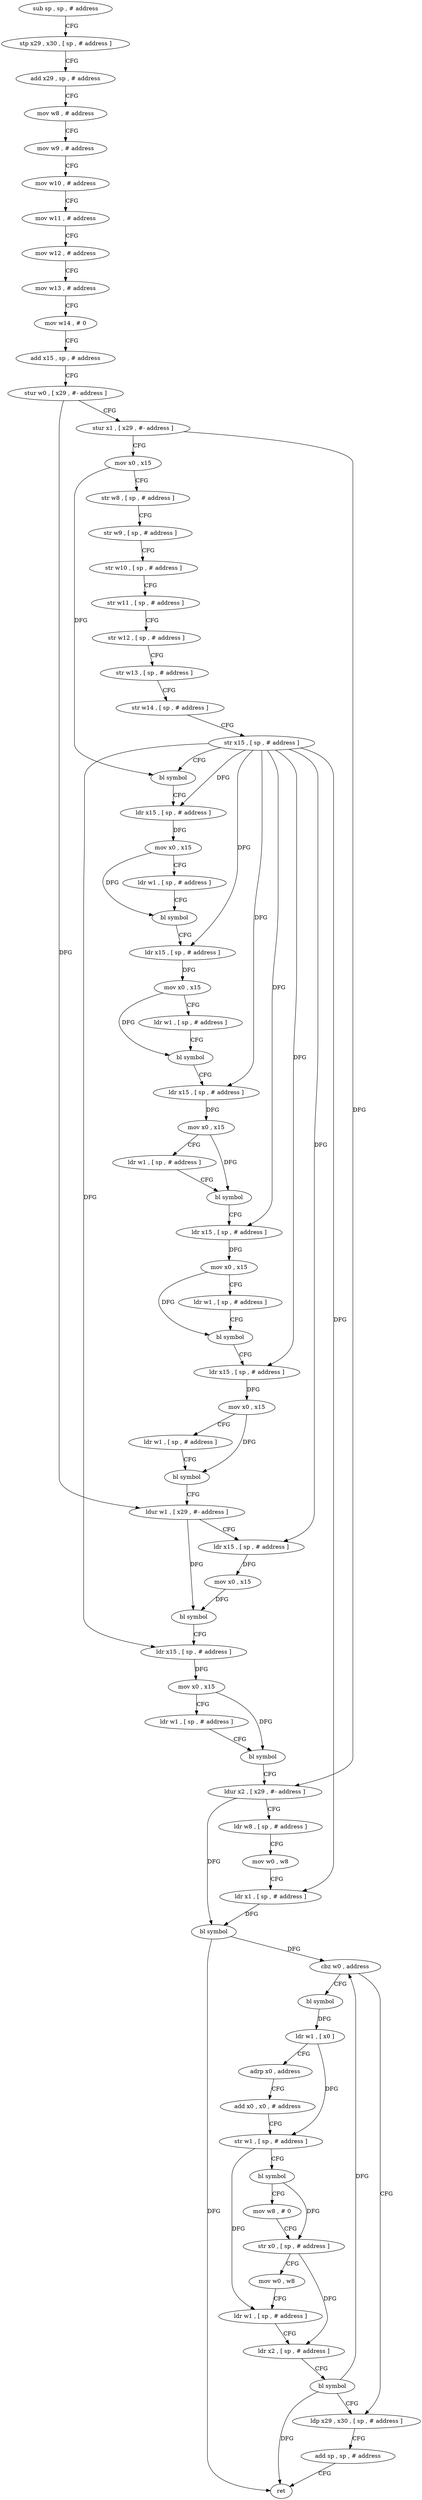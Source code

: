 digraph "func" {
"4205232" [label = "sub sp , sp , # address" ]
"4205236" [label = "stp x29 , x30 , [ sp , # address ]" ]
"4205240" [label = "add x29 , sp , # address" ]
"4205244" [label = "mov w8 , # address" ]
"4205248" [label = "mov w9 , # address" ]
"4205252" [label = "mov w10 , # address" ]
"4205256" [label = "mov w11 , # address" ]
"4205260" [label = "mov w12 , # address" ]
"4205264" [label = "mov w13 , # address" ]
"4205268" [label = "mov w14 , # 0" ]
"4205272" [label = "add x15 , sp , # address" ]
"4205276" [label = "stur w0 , [ x29 , #- address ]" ]
"4205280" [label = "stur x1 , [ x29 , #- address ]" ]
"4205284" [label = "mov x0 , x15" ]
"4205288" [label = "str w8 , [ sp , # address ]" ]
"4205292" [label = "str w9 , [ sp , # address ]" ]
"4205296" [label = "str w10 , [ sp , # address ]" ]
"4205300" [label = "str w11 , [ sp , # address ]" ]
"4205304" [label = "str w12 , [ sp , # address ]" ]
"4205308" [label = "str w13 , [ sp , # address ]" ]
"4205312" [label = "str w14 , [ sp , # address ]" ]
"4205316" [label = "str x15 , [ sp , # address ]" ]
"4205320" [label = "bl symbol" ]
"4205324" [label = "ldr x15 , [ sp , # address ]" ]
"4205328" [label = "mov x0 , x15" ]
"4205332" [label = "ldr w1 , [ sp , # address ]" ]
"4205336" [label = "bl symbol" ]
"4205340" [label = "ldr x15 , [ sp , # address ]" ]
"4205344" [label = "mov x0 , x15" ]
"4205348" [label = "ldr w1 , [ sp , # address ]" ]
"4205352" [label = "bl symbol" ]
"4205356" [label = "ldr x15 , [ sp , # address ]" ]
"4205360" [label = "mov x0 , x15" ]
"4205364" [label = "ldr w1 , [ sp , # address ]" ]
"4205368" [label = "bl symbol" ]
"4205372" [label = "ldr x15 , [ sp , # address ]" ]
"4205376" [label = "mov x0 , x15" ]
"4205380" [label = "ldr w1 , [ sp , # address ]" ]
"4205384" [label = "bl symbol" ]
"4205388" [label = "ldr x15 , [ sp , # address ]" ]
"4205392" [label = "mov x0 , x15" ]
"4205396" [label = "ldr w1 , [ sp , # address ]" ]
"4205400" [label = "bl symbol" ]
"4205404" [label = "ldur w1 , [ x29 , #- address ]" ]
"4205408" [label = "ldr x15 , [ sp , # address ]" ]
"4205412" [label = "mov x0 , x15" ]
"4205416" [label = "bl symbol" ]
"4205420" [label = "ldr x15 , [ sp , # address ]" ]
"4205424" [label = "mov x0 , x15" ]
"4205428" [label = "ldr w1 , [ sp , # address ]" ]
"4205432" [label = "bl symbol" ]
"4205436" [label = "ldur x2 , [ x29 , #- address ]" ]
"4205440" [label = "ldr w8 , [ sp , # address ]" ]
"4205444" [label = "mov w0 , w8" ]
"4205448" [label = "ldr x1 , [ sp , # address ]" ]
"4205452" [label = "bl symbol" ]
"4205456" [label = "cbz w0 , address" ]
"4205508" [label = "ldp x29 , x30 , [ sp , # address ]" ]
"4205460" [label = "bl symbol" ]
"4205512" [label = "add sp , sp , # address" ]
"4205516" [label = "ret" ]
"4205464" [label = "ldr w1 , [ x0 ]" ]
"4205468" [label = "adrp x0 , address" ]
"4205472" [label = "add x0 , x0 , # address" ]
"4205476" [label = "str w1 , [ sp , # address ]" ]
"4205480" [label = "bl symbol" ]
"4205484" [label = "mov w8 , # 0" ]
"4205488" [label = "str x0 , [ sp , # address ]" ]
"4205492" [label = "mov w0 , w8" ]
"4205496" [label = "ldr w1 , [ sp , # address ]" ]
"4205500" [label = "ldr x2 , [ sp , # address ]" ]
"4205504" [label = "bl symbol" ]
"4205232" -> "4205236" [ label = "CFG" ]
"4205236" -> "4205240" [ label = "CFG" ]
"4205240" -> "4205244" [ label = "CFG" ]
"4205244" -> "4205248" [ label = "CFG" ]
"4205248" -> "4205252" [ label = "CFG" ]
"4205252" -> "4205256" [ label = "CFG" ]
"4205256" -> "4205260" [ label = "CFG" ]
"4205260" -> "4205264" [ label = "CFG" ]
"4205264" -> "4205268" [ label = "CFG" ]
"4205268" -> "4205272" [ label = "CFG" ]
"4205272" -> "4205276" [ label = "CFG" ]
"4205276" -> "4205280" [ label = "CFG" ]
"4205276" -> "4205404" [ label = "DFG" ]
"4205280" -> "4205284" [ label = "CFG" ]
"4205280" -> "4205436" [ label = "DFG" ]
"4205284" -> "4205288" [ label = "CFG" ]
"4205284" -> "4205320" [ label = "DFG" ]
"4205288" -> "4205292" [ label = "CFG" ]
"4205292" -> "4205296" [ label = "CFG" ]
"4205296" -> "4205300" [ label = "CFG" ]
"4205300" -> "4205304" [ label = "CFG" ]
"4205304" -> "4205308" [ label = "CFG" ]
"4205308" -> "4205312" [ label = "CFG" ]
"4205312" -> "4205316" [ label = "CFG" ]
"4205316" -> "4205320" [ label = "CFG" ]
"4205316" -> "4205324" [ label = "DFG" ]
"4205316" -> "4205340" [ label = "DFG" ]
"4205316" -> "4205356" [ label = "DFG" ]
"4205316" -> "4205372" [ label = "DFG" ]
"4205316" -> "4205388" [ label = "DFG" ]
"4205316" -> "4205408" [ label = "DFG" ]
"4205316" -> "4205420" [ label = "DFG" ]
"4205316" -> "4205448" [ label = "DFG" ]
"4205320" -> "4205324" [ label = "CFG" ]
"4205324" -> "4205328" [ label = "DFG" ]
"4205328" -> "4205332" [ label = "CFG" ]
"4205328" -> "4205336" [ label = "DFG" ]
"4205332" -> "4205336" [ label = "CFG" ]
"4205336" -> "4205340" [ label = "CFG" ]
"4205340" -> "4205344" [ label = "DFG" ]
"4205344" -> "4205348" [ label = "CFG" ]
"4205344" -> "4205352" [ label = "DFG" ]
"4205348" -> "4205352" [ label = "CFG" ]
"4205352" -> "4205356" [ label = "CFG" ]
"4205356" -> "4205360" [ label = "DFG" ]
"4205360" -> "4205364" [ label = "CFG" ]
"4205360" -> "4205368" [ label = "DFG" ]
"4205364" -> "4205368" [ label = "CFG" ]
"4205368" -> "4205372" [ label = "CFG" ]
"4205372" -> "4205376" [ label = "DFG" ]
"4205376" -> "4205380" [ label = "CFG" ]
"4205376" -> "4205384" [ label = "DFG" ]
"4205380" -> "4205384" [ label = "CFG" ]
"4205384" -> "4205388" [ label = "CFG" ]
"4205388" -> "4205392" [ label = "DFG" ]
"4205392" -> "4205396" [ label = "CFG" ]
"4205392" -> "4205400" [ label = "DFG" ]
"4205396" -> "4205400" [ label = "CFG" ]
"4205400" -> "4205404" [ label = "CFG" ]
"4205404" -> "4205408" [ label = "CFG" ]
"4205404" -> "4205416" [ label = "DFG" ]
"4205408" -> "4205412" [ label = "DFG" ]
"4205412" -> "4205416" [ label = "DFG" ]
"4205416" -> "4205420" [ label = "CFG" ]
"4205420" -> "4205424" [ label = "DFG" ]
"4205424" -> "4205428" [ label = "CFG" ]
"4205424" -> "4205432" [ label = "DFG" ]
"4205428" -> "4205432" [ label = "CFG" ]
"4205432" -> "4205436" [ label = "CFG" ]
"4205436" -> "4205440" [ label = "CFG" ]
"4205436" -> "4205452" [ label = "DFG" ]
"4205440" -> "4205444" [ label = "CFG" ]
"4205444" -> "4205448" [ label = "CFG" ]
"4205448" -> "4205452" [ label = "DFG" ]
"4205452" -> "4205456" [ label = "DFG" ]
"4205452" -> "4205516" [ label = "DFG" ]
"4205456" -> "4205508" [ label = "CFG" ]
"4205456" -> "4205460" [ label = "CFG" ]
"4205508" -> "4205512" [ label = "CFG" ]
"4205460" -> "4205464" [ label = "DFG" ]
"4205512" -> "4205516" [ label = "CFG" ]
"4205464" -> "4205468" [ label = "CFG" ]
"4205464" -> "4205476" [ label = "DFG" ]
"4205468" -> "4205472" [ label = "CFG" ]
"4205472" -> "4205476" [ label = "CFG" ]
"4205476" -> "4205480" [ label = "CFG" ]
"4205476" -> "4205496" [ label = "DFG" ]
"4205480" -> "4205484" [ label = "CFG" ]
"4205480" -> "4205488" [ label = "DFG" ]
"4205484" -> "4205488" [ label = "CFG" ]
"4205488" -> "4205492" [ label = "CFG" ]
"4205488" -> "4205500" [ label = "DFG" ]
"4205492" -> "4205496" [ label = "CFG" ]
"4205496" -> "4205500" [ label = "CFG" ]
"4205500" -> "4205504" [ label = "CFG" ]
"4205504" -> "4205508" [ label = "CFG" ]
"4205504" -> "4205456" [ label = "DFG" ]
"4205504" -> "4205516" [ label = "DFG" ]
}
